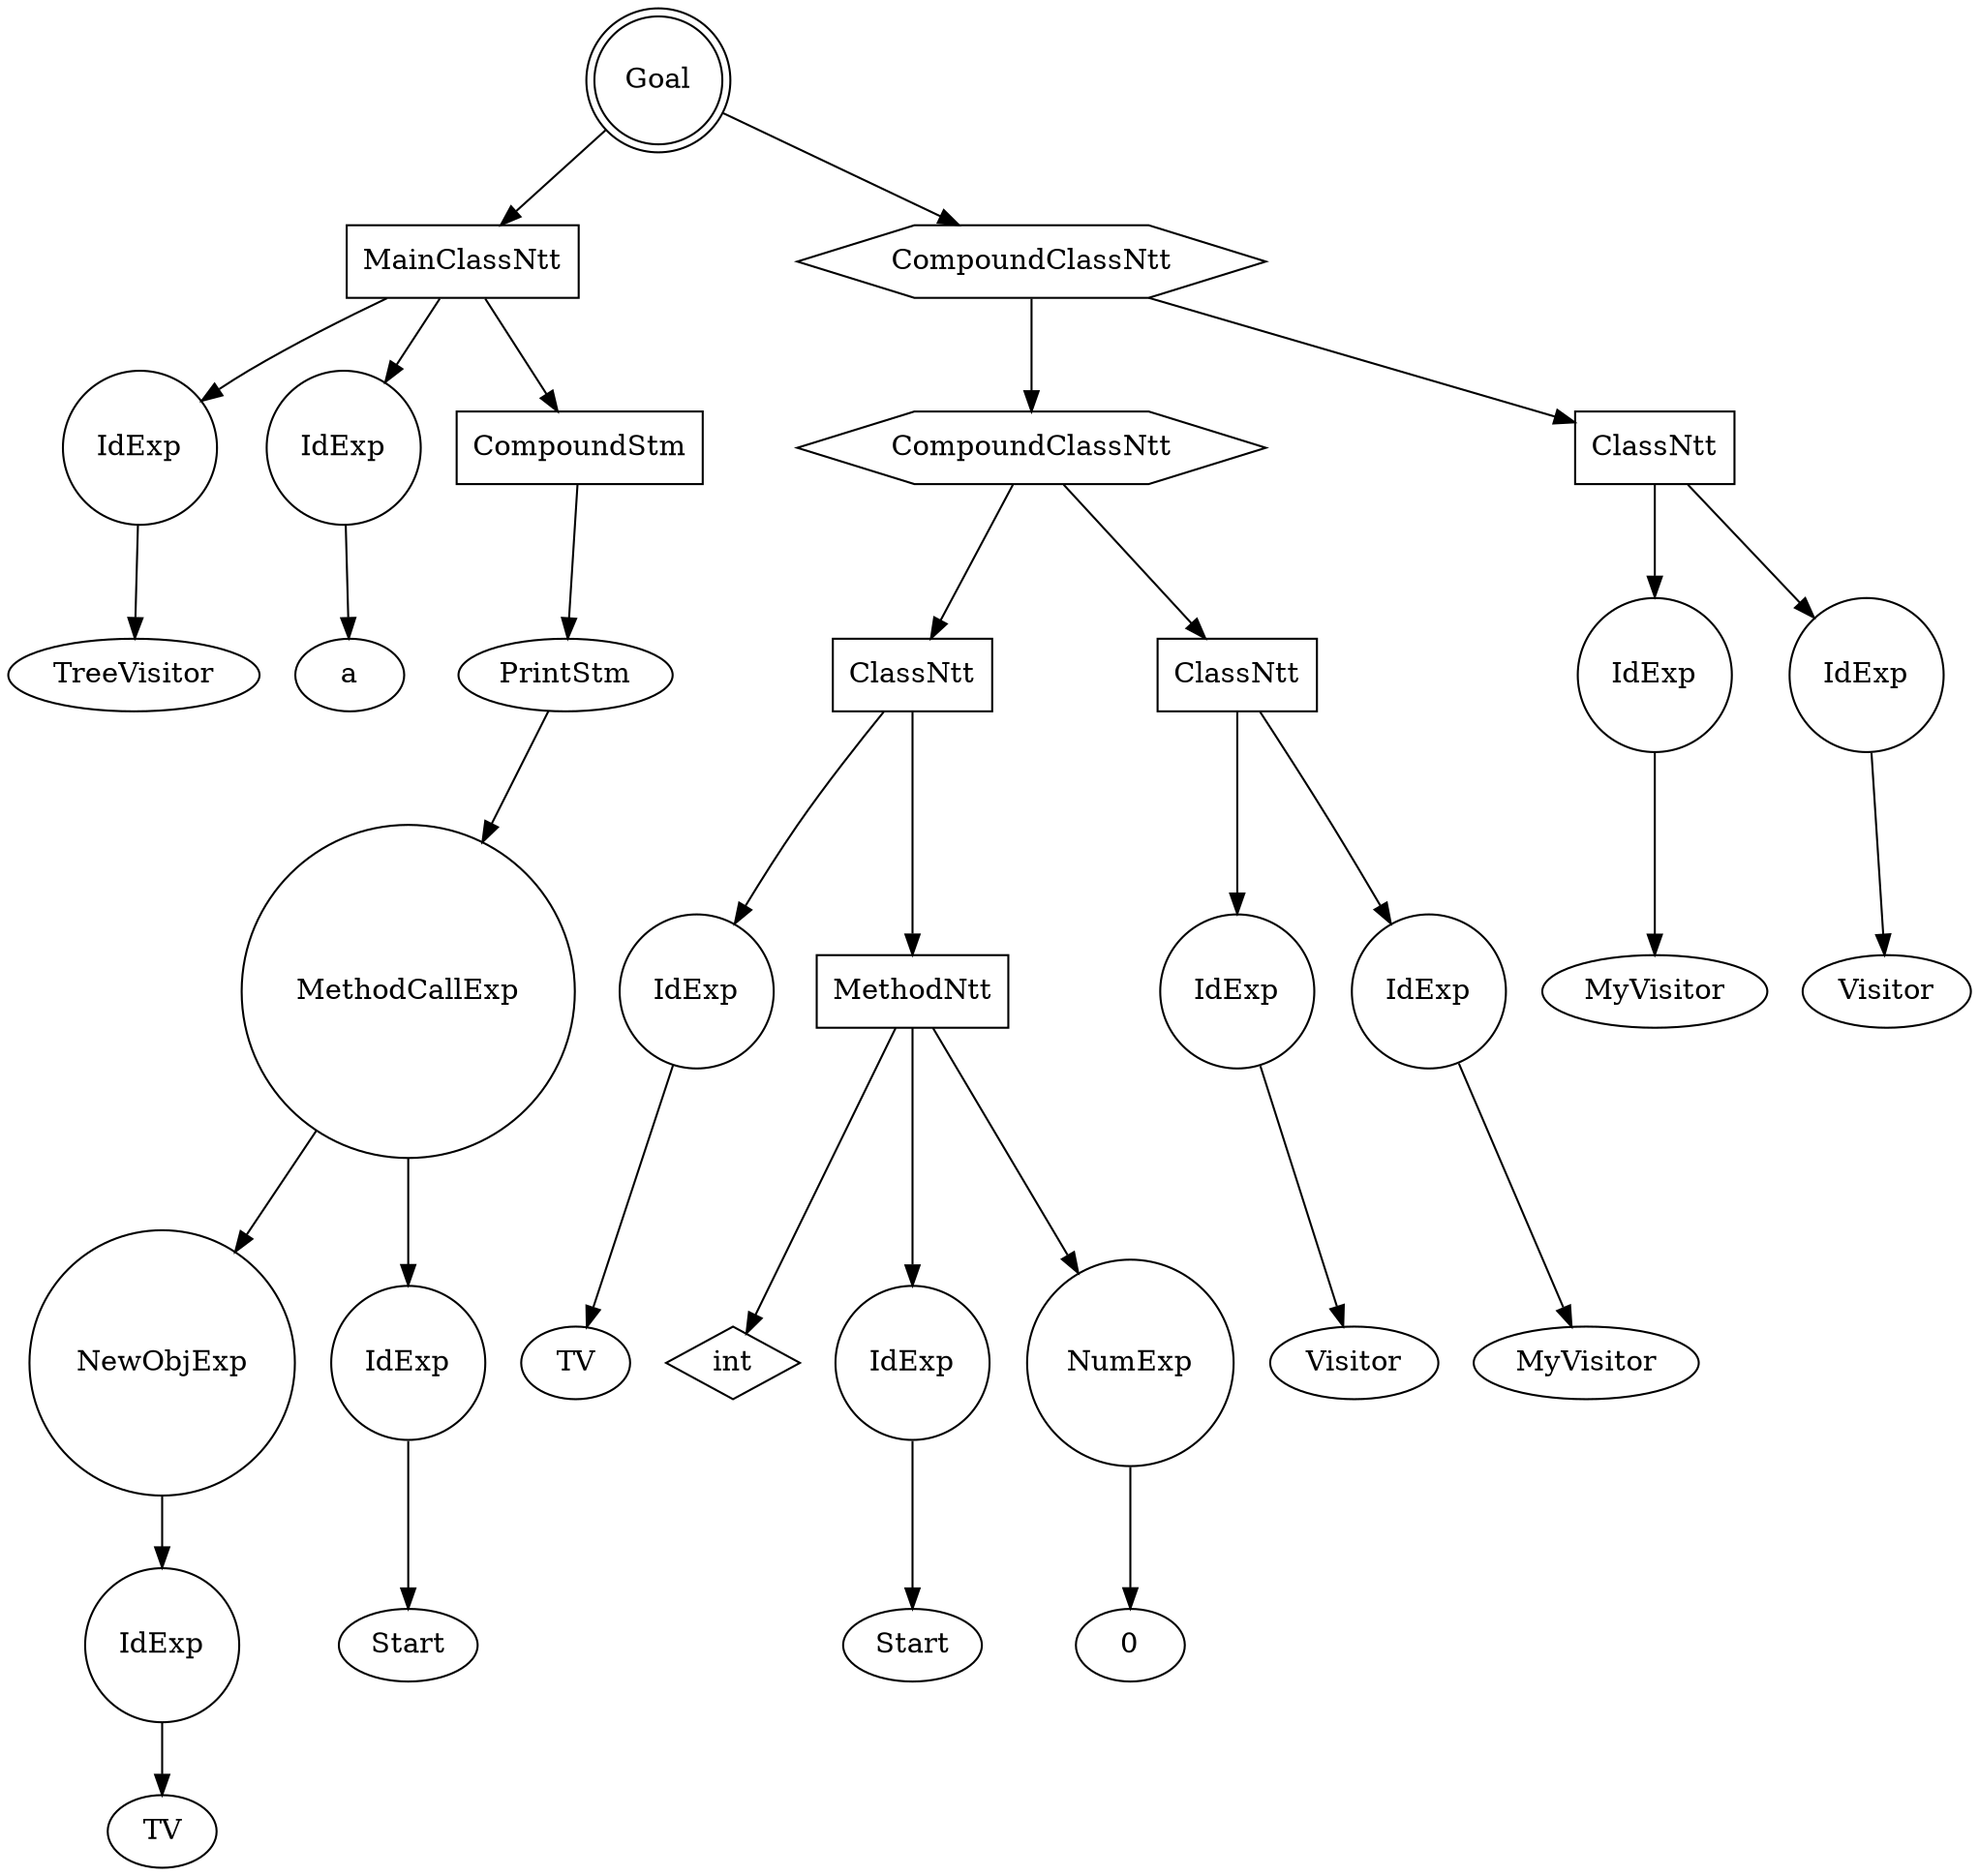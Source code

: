 digraph my_graph {
-1261435184;
-1261435184[label = "Goal", shape = "doublecircle"];
-1261435184->-1261434416;
-1261434416[label = "MainClassNtt", shape = "box"];
-1261434416->-1261434080
-1261434080[label = "IdExp", shape = "circle"];
-1261434080->-1261434064;
-1261434064[label = "TreeVisitor"];
-1261434416->-1261434128
-1261434128[label = "IdExp", shape = "circle"];
-1261434128->-1261434112;
-1261434112[label = "a"];
-1261434416->-1261434368;
-1261434368[label = "CompoundStm", shape = "polygon"];
-1261434368->-1259338736;
-1259338736[label = "PrintStm", shape = "ellipse"];
-1259338736->-1261434320
-1261434320[label = "MethodCallExp", shape = "circle"];
-1261434320->-1261434224
-1261434224[label = "NewObjExp", shape = "circle"];
-1261434224->-1261434176
-1261434176[label = "IdExp", shape = "circle"];
-1261434176->-1261434160;
-1261434160[label = "TV"];
-1261434320->-1261434272
-1261434272[label = "IdExp", shape = "circle"];
-1261434272->-1261434256;
-1261434256[label = "Start"];
-1261435184->-1261435136;
-1261435136[label = "CompoundClassNtt", shape = "hexagon"];
-1261435136->-1261434944;
-1261434944[label = "CompoundClassNtt", shape = "hexagon"];
-1261434944->-1261434704;
-1261434704[label = "ClassNtt", shape = "box"];
-1261434704->-1261434464
-1261434464[label = "IdExp", shape = "circle"];
-1261434464->-1261434448;
-1261434448[label = "TV"];
-1261434704->-1250949232;
-1250949232[label = "MethodNtt", shape = "box"];
-1250949232->-1261434512;
-1261434512[label = "int", shape = "diamond" ];
-1250949232->-1261434560
-1261434560[label = "IdExp", shape = "circle"];
-1261434560->-1261434544;
-1261434544[label = "Start"];
-1250949232->-1261434608
-1261434608[label = "NumExp", shape = "circle"];
-1261434608->-1261434592;
-1261434592[label = "0"];
-1261434944->-1261434896;
-1261434896[label = "ClassNtt", shape = "box"];
-1261434896->-1261434800
-1261434800[label = "IdExp", shape = "circle"];
-1261434800->-1261434784;
-1261434784[label = "Visitor"];
-1261434896->-1261434848
-1261434848[label = "IdExp", shape = "circle"];
-1261434848->-1261434832;
-1261434832[label = "MyVisitor"];
-1261435136->-1261435088;
-1261435088[label = "ClassNtt", shape = "box"];
-1261435088->-1261434992
-1261434992[label = "IdExp", shape = "circle"];
-1261434992->-1261434976;
-1261434976[label = "MyVisitor"];
-1261435088->-1261435040
-1261435040[label = "IdExp", shape = "circle"];
-1261435040->-1261435024;
-1261435024[label = "Visitor"];

}
